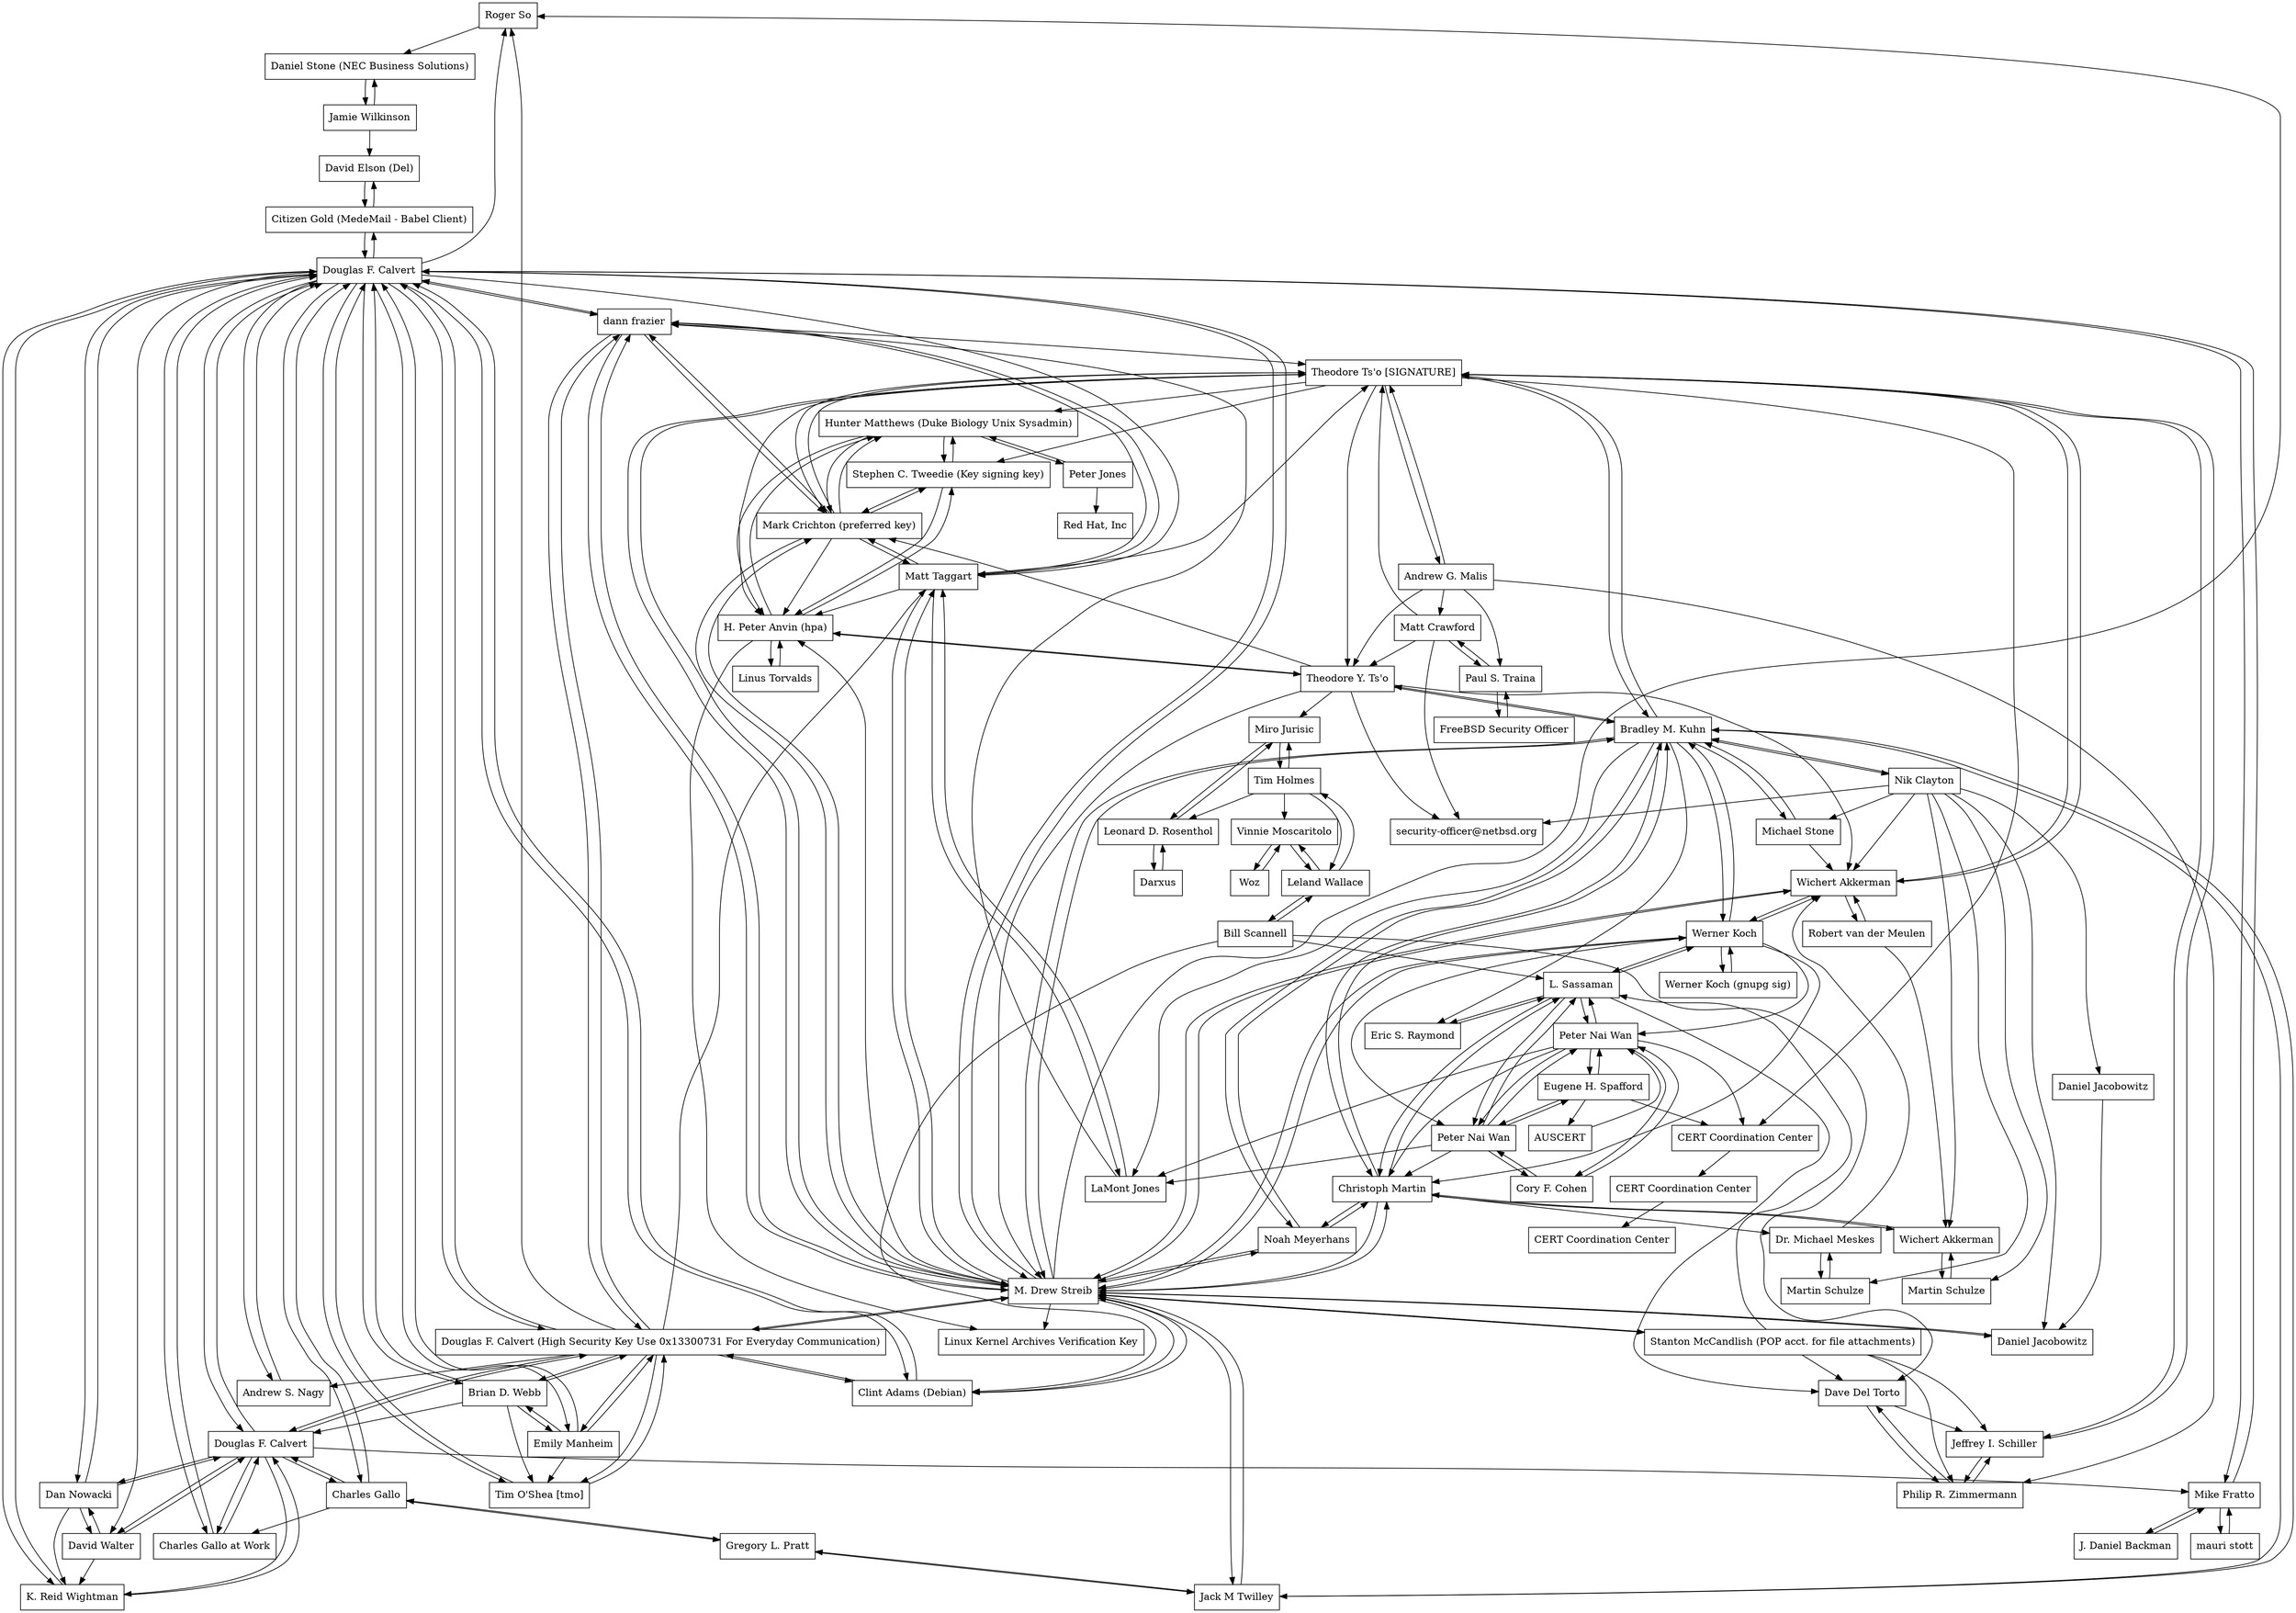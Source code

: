 digraph "debian-keyring" {
	node [label="\N", shape=box];
	graph [bb="0,0,745,687"];
	"98FAA0AD" [label="Roger So", pos="243,304", width="0.94", height="0.50"];
	"09AC0A6A" [label="L. Sassaman", pos="349,291", width="1.22", height="0.50"];
	"801EA932" [label="Martin Schulze", pos="455,117", width="1.42", height="0.50"];
	C9541FB2 [label="Douglas F. Calvert", pos="203,411", width="1.69", height="0.50"];
	F0F88438 [label="Hunter Matthews (Duke Biology Unix Sysadmin)", pos="498,306", width="4.08", height="0.50"];
	"466B4289" [label="Theodore Ts'o [SIGNATURE]", pos="413,306", width="2.58", height="0.50"];
	"4AAF00E5" [label="Dave Del Torto", pos="402,400", width="1.44", height="0.50"];
	"2C37E375" [label="Nik Clayton", pos="432,200", width="1.19", height="0.50"];
	"3CED7EFD" [label="Daniel Stone (NEC Business Solutions)", pos="162,240", width="3.33", height="0.50"];
	"43BE7544" [label="Stephen C. Tweedie (Key signing key)", pos="471,301", width="3.19", height="0.50"];
	"449FA3AB" [label="Linus Torvalds", pos="485,421", width="1.39", height="0.50"];
	"57548DCD" [label="Werner Koch (gnupg sig)", pos="229,186", width="2.19", height="0.50"];
	DB41B387 [label="Bradley M. Kuhn", pos="371,281", width="1.58", height="0.50"];
	"43CF1EE2" [label="Dan Nowacki", pos="215,457", width="1.28", height="0.50"];
	"4D0C4EE1" [label="Jeffrey I. Schiller", pos="455,379", width="1.58", height="0.50"];
	ED9547ED [label="Wichert Akkerman", pos="413,159", width="1.72", height="0.50"];
	13300731 [label="Douglas F. Calvert", pos="241,373", width="1.69", height="0.50"];
	"80675E65" [label="Leonard D. Rosenthol", pos="525,508", width="1.94", height="0.50"];
	"66FBC18C" [label="M. Drew Streib", pos="333,322", width="1.44", height="0.50"];
	"81B2A779" [label="Paul S. Traina", pos="582,359", width="1.31", height="0.50"];
	"00ADE049" [label="David Elson (Del)", pos="72,289", width="1.67", height="0.50"];
	A7FF7E09 [label="Daniel Jacobowitz", pos="361,138", width="1.67", height="0.50"];
	"5B26BA18" [label="Gregory L. Pratt", pos="315,486", width="1.50", height="0.50"];
	EE24429D [label="Andrew G. Malis", pos="495,365", width="1.58", height="0.50"];
	"281A810E" [label="Robert van der Meulen", pos="478,204", width="2.03", height="0.50"];
	"90C39968" [label="Peter Jones", pos="590,275", width="1.11", height="0.50"];
	AB963370 [label="Clint Adams (Debian)", pos="294,392", width="1.94", height="0.50"];
	"8421F11C" [label="Eric S. Raymond", pos="426,257", width="1.56", height="0.50"];
	"24618BF6" [label="LaMont Jones", pos="283,247", width="1.33", height="0.50"];
	"2BCBC621" [label="H. Peter Anvin (hpa)", pos="408,360", width="1.86", height="0.50"];
	"20B19259" [label="CERT Coordination Center", pos="465,19", width="2.36", height="0.50"];
	FDEC5969 [label="Citizen Gold (MedeMail - Babel Client)", pos="151,323", width="3.36", height="0.50"];
	F8376205 [label="security-officer@netbsd.org", pos="501,268", width="2.39", height="0.50"];
	F9773357 [label="Bill Scannell", pos="346,430", width="1.25", height="0.50"];
	"5B0358A2" [label="Werner Koch", pos="308,250", width="1.28", height="0.50"];
	C8FEE085 [label="J. Daniel Backman", pos="65,386", width="1.72", height="0.50"];
	C7849372 [label="Andrew S. Nagy", pos="235,433", width="1.53", height="0.50"];
	DB42A60E [label="Red Hat, Inc", pos="669,249", width="1.22", height="0.50"];
	"2DE30EC1" [label="CERT Coordination Center", pos="403,195", width="2.36", height="0.50"];
	"02D77DD6" [label="K. Reid Wightman", pos="185,449", width="1.69", height="0.50"];
	AFEEFE80 [label="Mark Crichton (preferred key)", pos="390,331", width="2.58", height="0.50"];
	"7314216F" [label="Emily Manheim", pos="178,372", width="1.50", height="0.50"];
	"93674C40" [label="Theodore Y. Ts'o", pos="429,339", width="1.56", height="0.50"];
	"63FD4B8A" [label="Charles Gallo at Work", pos="226,473", width="1.94", height="0.50"];
	"007F7B38" [label="Jack M Twilley", pos="334,379", width="1.44", height="0.50"];
	"4BD6B383" [label="Mike Fratto", pos="147,391", width="1.14", height="0.50"];
	"2FA3BC2D" [label="Wichert Akkerman", pos="393,262", width="1.72", height="0.50"];
	A79FDB0F [label="Cory F. Cohen", pos="285,106", width="1.36", height="0.50"];
	"0B3EF042" [label="Vinnie Moscaritolo", pos="422,590", width="1.75", height="0.50"];
	E0A38377 [label="Daniel Jacobowitz", pos="352,233", width="1.67", height="0.50"];
	"29F19BD1" [label="Dr. Michael Meskes", pos="382,173", width="1.81", height="0.50"];
	"11404EC3" [label="Noah Meyerhans", pos="293,272", width="1.56", height="0.50"];
	"492C7382" [label="Charles Gallo", pos="258,464", width="1.31", height="0.50"];
	AE8F7CF5 [label="Martin Schulze", pos="495,140", width="1.42", height="0.50"];
	C7A966DD [label="Philip R. Zimmermann", pos="448,434", width="2.03", height="0.50"];
	AC7F8CB2 [label="Tim O'Shea [tmo]", pos="181,312", width="1.61", height="0.50"];
	"720360CD" [label=AUSCERT, pos="261,113", width="1.11", height="0.50"];
	EA291785 [label="Matt Taggart", pos="316,344", width="1.25", height="0.50"];
	DC60654E [label="Miro Jurisic", pos="469,446", width="1.19", height="0.50"];
	"8B4608A1" [label="Peter Nai Wan", pos="288,193", width="1.33", height="0.50"];
	"517D0F0E" [label="Linux Kernel Archives Verification Key", pos="361,403", width="3.33", height="0.50"];
	F95C2F6D [label="Christoph Martin", pos="337,237", width="1.56", height="0.50"];
	"148C6F43" [label=Woz, pos="437,668", width="0.75", height="0.50"];
	"0B1770DB" [label="Douglas F. Calvert (High Security Key Use 0x13300731 For Everyday Communication)", pos="255,348", width="7.06", height="0.50"];
	"3D97C149" [label="Michael Stone", pos="455,233", width="1.36", height="0.50"];
	"8C0962D5" [label="Stanton McCandlish (POP acct. for file attachments)", pos="370,368", width="4.31", height="0.50"];
	"0E9FF879" [label=Darxus, pos="584,562", width="0.81", height="0.50"];
	"9E22EA50" [label="Tim Holmes", pos="462,528", width="1.19", height="0.50"];
	"09590CFD" [label="Peter Nai Wan", pos="322,186", width="1.33", height="0.50"];
	"4F581493" [label="mauri stott", pos="91,462", width="1.06", height="0.50"];
	"6A9591D0" [label="CERT Coordination Center", pos="442,99", width="2.36", height="0.50"];
	FC0C02D5 [label="Eugene H. Spafford", pos="338,123", width="1.75", height="0.50"];
	"2CFD1C38" [label="Jamie Wilkinson", pos="80,215", width="1.56", height="0.50"];
	"2C54C8FA" [label="Leland Wallace", pos="382,524", width="1.44", height="0.50"];
	EECC734A [label="Brian D. Webb", pos="179,345", width="1.42", height="0.50"];
	DC92AE30 [label="David Walter", pos="169,415", width="1.28", height="0.50"];
	"73D288A5" [label="FreeBSD Security Officer", pos="663,372", width="2.25", height="0.50"];
	"19A42D19" [label="dann frazier", pos="299,321", width="1.17", height="0.50"];
	"566F63C5" [label="Matt Crawford", pos="507,327", width="1.39", height="0.50"];
	DB41B387 -> "007F7B38" [pos="e,335,361 358,299 351,314 342,334 338,351"];
	"66FBC18C" -> "007F7B38" [pos="e,327,361 327,340 327,344 327,347 327,351"];
	"5B26BA18" -> "007F7B38" [pos="e,335,397 323,468 327,451 332,426 334,407"];
	FDEC5969 -> "00ADE049" [pos="e,125,305 125,305 125,305 125,305 125,305"];
	"2CFD1C38" -> "00ADE049" [pos="e,74,271 78,233 77,242 76,251 75,261"];
	"43CF1EE2" -> "02D77DD6" [pos="e,185,449 185,449 185,449 185,449 185,449"];
	C9541FB2 -> "02D77DD6" [pos="e,185,431 186,429 186,429 186,429 186,430"];
	DC92AE30 -> "02D77DD6" [pos="e,178,433 178,433 178,433 178,433 178,433"];
	13300731 -> "02D77DD6" [pos="e,191,431 219,391 211,400 203,412 196,422"];
	A79FDB0F -> "09590CFD" [pos="e,307,168 287,124 290,134 296,147 302,159"];
	"5B0358A2" -> "09590CFD" [pos="e,318,204 312,232 313,226 315,220 316,214"];
	"09AC0A6A" -> "09590CFD" [pos="e,332,204 349,273 346,257 341,232 335,214"];
	"720360CD" -> "09590CFD" [pos="e,307,168 276,131 283,140 292,151 300,160"];
	"8B4608A1" -> "09590CFD" [pos="e,322,186 322,186 322,186 322,186 322,186"];
	FC0C02D5 -> "09590CFD" [pos="e,320,168 327,141 325,146 324,152 322,158"];
	"09590CFD" -> "09AC0A6A" [pos="e,339,273 321,204 324,221 330,245 336,263"];
	"8421F11C" -> "09AC0A6A" [pos="e,370,275 370,275 370,275 370,275 370,275"];
	"5B0358A2" -> "09AC0A6A" [pos="e,323,273 318,268 318,268 318,268 318,268"];
	"8C0962D5" -> "09AC0A6A" [pos="e,354,309 365,350 363,341 359,329 357,319"];
	"8B4608A1" -> "09AC0A6A" [pos="e,331,273 293,211 301,226 313,247 325,265"];
	F95C2F6D -> "09AC0A6A" [pos="e,339,273 335,255 335,258 336,260 336,263"];
	F9773357 -> "09AC0A6A" [pos="e,349,309 346,412 347,388 348,347 349,319"];
	"7314216F" -> "0B1770DB" [pos="e,232,361 232,361 232,361 232,361 232,361"];
	C9541FB2 -> "0B1770DB" [pos="e,247,366 225,393 231,387 236,380 241,374"];
	AC7F8CB2 -> "0B1770DB" [pos="e,204,330 204,330 204,330 204,330 204,330"];
	13300731 -> "0B1770DB" [pos="e,257,355 257,355 257,355 257,355 257,355"];
	"66FBC18C" -> "0B1770DB" [pos="e,281,332 281,332 281,332 281,332 281,332"];
	EECC734A -> "0B1770DB" [pos="e,230,353 230,353 230,353 230,353 230,353"];
	AB963370 -> "0B1770DB" [pos="e,279,366 286,374 286,374 286,374 286,374"];
	"19A42D19" -> "0B1770DB" [pos="e,259,339 259,339 259,339 259,339 259,339"];
	"9E22EA50" -> "0B3EF042" [pos="e,434,572 450,546 447,551 443,557 439,563"];
	"148C6F43" -> "0B3EF042" [pos="e,431,608 439,650 438,640 436,629 434,618"];
	"2C54C8FA" -> "0B3EF042" [pos="e,404,572 386,542 389,548 393,556 398,563"];
	"80675E65" -> "0E9FF879" [pos="e,555,544 536,526 539,530 543,534 547,538"];
	DB41B387 -> "11404EC3" [pos="e,314,268 314,268 314,268 314,268 314,268"];
	"66FBC18C" -> "11404EC3" [pos="e,317,290 327,304 326,302 324,300 323,298"];
	F95C2F6D -> "11404EC3" [pos="e,304,255 304,255 304,255 304,255 304,255"];
	"7314216F" -> 13300731 [pos="e,232,377 232,377 232,377 232,377 232,377"];
	"43CF1EE2" -> 13300731 [pos="e,241,391 226,439 231,428 235,413 239,401"];
	C9541FB2 -> 13300731 [pos="e,231,391 230,393 230,393 230,393 231,392"];
	"63FD4B8A" -> 13300731 [pos="e,243,391 234,455 237,440 241,418 242,401"];
	AC7F8CB2 -> 13300731 [pos="e,215,355 192,330 197,336 202,342 208,348"];
	"4BD6B383" -> 13300731 [pos="e,188,389 188,389 188,389 188,389 188,389"];
	C7849372 -> 13300731 [pos="e,245,391 242,415 243,410 244,406 244,401"];
	EECC734A -> 13300731 [pos="e,204,363 204,363 204,363 204,363 204,363"];
	"66FBC18C" -> 13300731 [pos="e,262,355 287,340 281,343 276,346 271,349"];
	AB963370 -> 13300731 [pos="e,261,374 261,374 261,374 261,374 261,374"];
	"0B1770DB" -> 13300731 [pos="e,239,366 239,366 239,366 239,366 239,366"];
	FDEC5969 -> 13300731 [pos="e,196,355 172,341 176,344 182,347 187,350"];
	"02D77DD6" -> 13300731 [pos="e,233,391 204,431 212,422 221,410 228,400"];
	"19A42D19" -> 13300731 [pos="e,252,355 269,339 266,342 262,345 259,348"];
	"492C7382" -> 13300731 [pos="e,250,391 260,446 258,433 255,416 252,401"];
	"0B3EF042" -> "148C6F43" [pos="e,428,650 420,608 421,618 423,629 425,640"];
	AFEEFE80 -> "19A42D19" [pos="e,299,321 299,321 299,321 299,321 299,321"];
	"66FBC18C" -> "19A42D19" [pos="e,299,321 299,321 299,321 299,321 299,321"];
	"24618BF6" -> "19A42D19" [pos="e,295,303 287,265 289,274 291,284 293,293"];
	"0B1770DB" -> "19A42D19" [pos="e,294,330 294,330 294,330 294,330 294,330"];
	EA291785 -> "19A42D19" [pos="e,311,326 311,326 311,326 311,326 311,326"];
	13300731 -> "19A42D19" [pos="e,287,339 271,355 274,352 277,349 280,346"];
	"6A9591D0" -> "20B19259" [pos="e,460,37 447,81 450,71 454,58 457,47"];
	DB41B387 -> "24618BF6" [pos="e,324,263 324,263 324,263 324,263 324,263"];
	"09590CFD" -> "24618BF6" [pos="e,294,229 310,204 307,209 303,215 299,220"];
	"8B4608A1" -> "24618BF6" [pos="e,285,229 286,211 286,214 286,216 286,219"];
	EA291785 -> "24618BF6" [pos="e,295,265 315,326 312,311 305,291 299,274"];
	"2FA3BC2D" -> "281A810E" [pos="e,460,222 429,244 437,239 445,233 452,228"];
	"801EA932" -> "29F19BD1" [pos="e,395,155 419,135 414,139 408,144 402,148"];
	F95C2F6D -> "29F19BD1" [pos="e,369,191 350,219 354,213 359,206 363,200"];
	AFEEFE80 -> "2BCBC621" [pos="e,401,349 401,349 401,349 401,349 401,349"];
	"93674C40" -> "2BCBC621" [pos="e,407,357 407,357 407,357 407,357 407,357"];
	F0F88438 -> "2BCBC621" [pos="e,426,342 454,324 447,328 441,332 434,336"];
	"466B4289" -> "2BCBC621" [pos="e,410,342 411,324 411,327 411,329 411,332"];
	EA291785 -> "2BCBC621" [pos="e,361,352 361,352 361,352 361,352 361,352"];
	"66FBC18C" -> "2BCBC621" [pos="e,373,342 369,340 369,340 369,340 369,340"];
	"43BE7544" -> "2BCBC621" [pos="e,418,342 441,319 436,324 430,329 425,335"];
	"449FA3AB" -> "2BCBC621" [pos="e,441,378 471,403 465,397 457,390 449,384"];
	DB41B387 -> "2C37E375" [pos="e,424,218 391,263 400,253 410,238 418,227"];
	"9E22EA50" -> "2C54C8FA" [pos="e,419,519 419,519 419,519 419,519 419,519"];
	"0B3EF042" -> "2C54C8FA" [pos="e,400,542 417,572 414,566 410,558 405,551"];
	F9773357 -> "2C54C8FA" [pos="e,369,506 347,448 350,462 357,481 364,497"];
	"3CED7EFD" -> "2CFD1C38" [pos="e,126,222 126,222 126,222 126,222 126,222"];
	"09590CFD" -> "2DE30EC1" [pos="e,370,191 370,191 370,191 370,191 370,191"];
	"466B4289" -> "2DE30EC1" [pos="e,405,213 411,288 410,270 408,244 406,223"];
	FC0C02D5 -> "2DE30EC1" [pos="e,387,177 354,141 362,150 371,160 380,169"];
	"2C37E375" -> "2FA3BC2D" [pos="e,405,244 421,218 418,223 414,229 410,235"];
	"281A810E" -> "2FA3BC2D" [pos="e,408,244 438,222 431,227 423,233 416,238"];
	"66FBC18C" -> "2FA3BC2D" [pos="e,383,280 360,304 366,299 371,293 376,288"];
	"29F19BD1" -> "2FA3BC2D" [pos="e,391,244 384,191 386,203 388,220 390,234"];
	"93674C40" -> "2FA3BC2D" [pos="e,401,280 420,321 416,312 411,300 405,289"];
	"5B0358A2" -> "2FA3BC2D" [pos="e,354,263 354,263 354,263 354,263 354,263"];
	"3D97C149" -> "2FA3BC2D" [pos="e,416,251 416,251 416,251 416,251 416,251"];
	"466B4289" -> "2FA3BC2D" [pos="e,409,280 412,288 412,288 412,288 412,288"];
	"98FAA0AD" -> "3CED7EFD" [pos="e,185,258 220,286 212,279 202,272 193,264"];
	"2CFD1C38" -> "3CED7EFD" [pos="e,117,233 117,233 117,233 117,233 117,233"];
	"2C37E375" -> "3D97C149" [pos="e,445,218 445,218 445,218 445,218 445,218"];
	DB41B387 -> "3D97C149" [pos="e,434,251 415,263 419,261 422,259 425,257"];
	AFEEFE80 -> "43BE7544" [pos="e,453,313 453,313 453,313 453,313 453,313"];
	"2BCBC621" -> "43BE7544" [pos="e,459,319 436,342 442,337 447,332 452,326"];
	F0F88438 -> "43BE7544" [pos="e,471,301 471,301 471,301 471,301 471,301"];
	"466B4289" -> "43BE7544" [pos="e,471,301 471,301 471,301 471,301 471,301"];
	C9541FB2 -> "43CF1EE2" [pos="e,203,439 201,429 201,429 201,429 201,429"];
	DC92AE30 -> "43CF1EE2" [pos="e,186,439 180,433 180,433 180,433 180,433"];
	13300731 -> "43CF1EE2" [pos="e,215,439 229,391 224,403 220,417 217,429"];
	"2BCBC621" -> "449FA3AB" [pos="e,452,403 422,378 428,384 436,391 444,397"];
	AFEEFE80 -> "466B4289" [pos="e,413,313 413,313 413,313 413,313 413,313"];
	DB41B387 -> "466B4289" [pos="e,389,299 389,299 389,299 389,299 389,299"];
	"66FBC18C" -> "466B4289" [pos="e,385,317 385,317 385,317 385,317 385,317"];
	"4D0C4EE1" -> "466B4289" [pos="e,430,324 450,361 446,353 441,342 435,333"];
	EA291785 -> "466B4289" [pos="e,366,324 361,326 361,326 361,326 361,326"];
	"19A42D19" -> "466B4289" [pos="e,341,315 341,315 341,315 341,315 341,315"];
	EE24429D -> "466B4289" [pos="e,448,324 479,347 472,342 465,336 456,330"];
	"566F63C5" -> "466B4289" [pos="e,457,316 457,316 457,316 457,316 457,316"];
	"2FA3BC2D" -> "466B4289" [pos="e,397,288 394,280 394,280 394,280 394,280"];
	C9541FB2 -> "492C7382" [pos="e,230,446 213,429 216,432 219,435 223,439"];
	"5B26BA18" -> "492C7382" [pos="e,288,468 288,468 288,468 288,468 288,468"];
	13300731 -> "492C7382" [pos="e,249,446 239,391 240,404 243,422 246,436"];
	C7A966DD -> "4AAF00E5" [pos="e,433,416 433,416 433,416 433,416 433,416"];
	"09AC0A6A" -> "4AAF00E5" [pos="e,393,382 358,309 367,327 379,353 389,373"];
	"8C0962D5" -> "4AAF00E5" [pos="e,388,386 388,386 388,386 388,386 388,386"];
	F9773357 -> "4AAF00E5" [pos="e,380,412 380,412 380,412 380,412 380,412"];
	"4F581493" -> "4BD6B383" [pos="e,139,409 112,444 120,436 127,426 133,418"];
	C9541FB2 -> "4BD6B383" [pos="e,153,393 153,393 153,393 153,393 153,393"];
	C8FEE085 -> "4BD6B383" [pos="e,127,395 127,395 127,395 127,395 127,395"];
	13300731 -> "4BD6B383" [pos="e,180,378 180,378 180,378 180,378 180,378"];
	"4AAF00E5" -> "4D0C4EE1" [pos="e,448,382 448,382 448,382 448,382 448,382"];
	C7A966DD -> "4D0C4EE1" [pos="e,458,397 456,416 456,413 457,410 457,407"];
	"8C0962D5" -> "4D0C4EE1" [pos="e,455,379 455,379 455,379 455,379 455,379"];
	"466B4289" -> "4D0C4EE1" [pos="e,437,361 417,324 421,332 426,343 432,352"];
	"4BD6B383" -> "4F581493" [pos="e,97,444 124,409 117,417 109,427 103,435"];
	"66FBC18C" -> "517D0F0E" [pos="e,355,385 339,340 343,350 347,363 352,375"];
	"2BCBC621" -> "517D0F0E" [pos="e,381,385 388,378 388,378 388,378 388,378"];
	"81B2A779" -> "566F63C5" [pos="e,557,341 557,341 557,341 557,341 557,341"];
	EE24429D -> "566F63C5" [pos="e,502,345 501,347 501,347 501,347 501,346"];
	"5B0358A2" -> "57548DCD" [pos="e,261,204 294,232 287,225 278,218 269,210"];
	DB41B387 -> "5B0358A2" [pos="e,350,263 350,263 350,263 350,263 350,263"];
	"66FBC18C" -> "5B0358A2" [pos="e,320,268 332,304 331,296 327,286 324,277"];
	"09AC0A6A" -> "5B0358A2" [pos="e,336,268 340,273 340,273 340,273 340,273"];
	"57548DCD" -> "5B0358A2" [pos="e,276,232 243,204 250,211 259,219 268,226"];
	"2FA3BC2D" -> "5B0358A2" [pos="e,331,247 331,247 331,247 331,247 331,247"];
	"492C7382" -> "5B26BA18" [pos="e,289,482 289,482 289,482 289,482 289,482"];
	"007F7B38" -> "5B26BA18" [pos="e,313,468 325,397 321,414 316,439 314,458"];
	C9541FB2 -> "63FD4B8A" [pos="e,212,455 203,429 204,434 206,440 208,445"];
	"492C7382" -> "63FD4B8A" [pos="e,226,473 226,473 226,473 226,473 226,473"];
	13300731 -> "63FD4B8A" [pos="e,223,455 233,391 229,406 225,427 224,445"];
	AFEEFE80 -> "66FBC18C" [pos="e,333,322 333,322 333,322 333,322 333,322"];
	DB41B387 -> "66FBC18C" [pos="e,340,304 344,299 344,299 344,299 344,299"];
	"93674C40" -> "66FBC18C" [pos="e,373,329 373,329 373,329 373,329 373,329"];
	"5B0358A2" -> "66FBC18C" [pos="e,320,304 308,268 310,276 313,286 316,295"];
	"466B4289" -> "66FBC18C" [pos="e,333,322 333,322 333,322 333,322 333,322"];
	EA291785 -> "66FBC18C" [pos="e,334,326 334,326 334,326 334,326 334,326"];
	F95C2F6D -> "66FBC18C" [pos="e,328,304 331,255 329,266 328,281 328,294"];
	"007F7B38" -> "66FBC18C" [pos="e,339,340 339,361 339,357 339,354 339,350"];
	"2FA3BC2D" -> "66FBC18C" [pos="e,343,304 366,280 361,286 355,291 350,297"];
	13300731 -> "66FBC18C" [pos="e,311,340 286,355 292,352 297,349 302,346"];
	E0A38377 -> "66FBC18C" [pos="e,331,304 342,251 338,264 335,280 332,294"];
	AB963370 -> "66FBC18C" [pos="e,329,340 310,374 315,367 320,358 325,349"];
	"8C0962D5" -> "66FBC18C" [pos="e,356,340 363,350 363,349 362,349 362,348"];
	"0B1770DB" -> "66FBC18C" [pos="e,323,330 323,330 323,330 323,330 323,330"];
	"11404EC3" -> "66FBC18C" [pos="e,310,304 300,290 301,292 302,294 304,296"];
	"19A42D19" -> "66FBC18C" [pos="e,333,322 333,322 333,322 333,322 333,322"];
	"2DE30EC1" -> "6A9591D0" [pos="e,435,117 410,177 416,163 424,143 431,126"];
	FC0C02D5 -> "720360CD" [pos="e,275,115 275,115 275,115 275,115 275,115"];
	EECC734A -> "7314216F" [pos="e,172,363 172,363 172,363 172,363 172,363"];
	"0B1770DB" -> "7314216F" [pos="e,183,366 183,366 183,366 183,366 183,366"];
	13300731 -> "7314216F" [pos="e,180,370 180,370 180,370 180,370 180,370"];
	"81B2A779" -> "73D288A5" [pos="e,629,373 629,373 629,373 629,373 629,373"];
	"2C37E375" -> "801EA932" [pos="e,450,135 437,182 440,171 444,157 447,145"];
	"29F19BD1" -> "801EA932" [pos="e,439,135 414,155 420,151 426,146 432,142"];
	"9E22EA50" -> "80675E65" [pos="e,505,514 505,514 505,514 505,514 505,514"];
	DC60654E -> "80675E65" [pos="e,500,490 478,464 482,470 487,476 493,482"];
	"0E9FF879" -> "80675E65" [pos="e,554,526 572,544 569,540 565,537 561,533"];
	"73D288A5" -> "81B2A779" [pos="e,582,359 582,359 582,359 582,359 582,359"];
	EE24429D -> "81B2A779" [pos="e,552,361 552,361 552,361 552,361 552,361"];
	"566F63C5" -> "81B2A779" [pos="e,535,345 535,345 535,345 535,345 535,345"];
	DB41B387 -> "8421F11C" [pos="e,412,263 412,263 412,263 412,263 412,263"];
	"09AC0A6A" -> "8421F11C" [pos="e,399,275 393,278 393,278 393,278 393,278"];
	A79FDB0F -> "8B4608A1" [pos="e,282,175 280,124 279,136 280,151 281,165"];
	"09590CFD" -> "8B4608A1" [pos="e,288,193 288,193 288,193 288,193 288,193"];
	"5B0358A2" -> "8B4608A1" [pos="e,295,211 302,232 301,228 300,224 298,221"];
	"09AC0A6A" -> "8B4608A1" [pos="e,306,211 343,273 336,258 324,237 312,219"];
	FC0C02D5 -> "8B4608A1" [pos="e,295,175 318,141 312,148 306,157 300,166"];
	"66FBC18C" -> "8C0962D5" [pos="e,347,350 339,340 339,341 340,341 340,342"];
	F0F88438 -> "90C39968" [pos="e,569,288 569,288 569,288 569,288 569,288"];
	DB41B387 -> "93674C40" [pos="e,401,321 381,299 385,304 389,309 394,314"];
	"2BCBC621" -> "93674C40" [pos="e,430,342 430,342 430,342 430,342 430,342"];
	"466B4289" -> "93674C40" [pos="e,422,324 422,324 422,324 422,324 422,324"];
	EE24429D -> "93674C40" [pos="e,449,347 449,347 449,347 449,347 449,347"];
	"566F63C5" -> "93674C40" [pos="e,457,335 457,335 457,335 457,335 457,335"];
	"66FBC18C" -> "98FAA0AD" [pos="e,277,311 281,312 281,312 281,312 281,312"];
	"0B1770DB" -> "98FAA0AD" [pos="e,248,322 250,330 250,330 250,330 250,330"];
	13300731 -> "98FAA0AD" [pos="e,242,322 242,355 242,348 242,340 242,332"];
	DC60654E -> "9E22EA50" [pos="e,458,510 462,464 460,475 459,488 458,500"];
	"2C54C8FA" -> "9E22EA50" [pos="e,434,532 434,532 434,532 434,532 434,532"];
	"09590CFD" -> A79FDB0F [pos="e,299,124 319,168 315,158 309,145 304,133"];
	"8B4608A1" -> A79FDB0F [pos="e,291,124 292,175 293,163 293,148 292,134"];
	"2C37E375" -> A7FF7E09 [pos="e,382,156 411,182 404,176 397,169 390,163"];
	"66FBC18C" -> AB963370 [pos="e,298,374 315,340 311,347 306,356 302,365"];
	"0B1770DB" -> AB963370 [pos="e,269,374 263,366 263,366 263,366 263,366"];
	F9773357 -> AB963370 [pos="e,319,410 321,412 321,412 321,412 321,412"];
	13300731 -> AB963370 [pos="e,272,391 272,391 272,391 272,391 272,391"];
	EECC734A -> AC7F8CB2 [pos="e,180,327 180,327 180,327 180,327 180,327"];
	"7314216F" -> AC7F8CB2 [pos="e,180,330 179,354 179,349 179,345 180,340"];
	"0B1770DB" -> AC7F8CB2 [pos="e,232,330 232,330 232,330 232,330 232,330"];
	13300731 -> AC7F8CB2 [pos="e,208,330 231,355 227,349 221,343 215,337"];
	"2C37E375" -> AE8F7CF5 [pos="e,475,158 451,182 457,177 462,171 468,166"];
	ED9547ED -> AE8F7CF5 [pos="e,475,150 475,150 475,150 475,150 475,150"];
	"66FBC18C" -> AFEEFE80 [pos="e,385,334 385,334 385,334 385,334 385,334"];
	"93674C40" -> AFEEFE80 [pos="e,390,331 390,331 390,331 390,331 390,331"];
	F0F88438 -> AFEEFE80 [pos="e,400,324 400,324 400,324 400,324 400,324"];
	"466B4289" -> AFEEFE80 [pos="e,389,324 389,324 389,324 389,324 389,324"];
	EA291785 -> AFEEFE80 [pos="e,361,342 361,342 361,342 361,342 361,342"];
	"19A42D19" -> AFEEFE80 [pos="e,341,332 341,332 341,332 341,332 341,332"];
	"43BE7544" -> AFEEFE80 [pos="e,405,319 405,319 405,319 405,319 405,319"];
	"0B1770DB" -> C7849372 [pos="e,239,415 251,366 249,377 245,392 242,405"];
	13300731 -> C7849372 [pos="e,231,415 233,391 232,396 232,400 231,405"];
	"4AAF00E5" -> C7A966DD [pos="e,415,418 415,418 415,418 415,418 415,418"];
	"8C0962D5" -> C7A966DD [pos="e,426,416 391,386 400,393 409,402 418,409"];
	"4D0C4EE1" -> C7A966DD [pos="e,444,416 446,397 446,400 445,403 445,406"];
	EE24429D -> C7A966DD [pos="e,461,416 483,383 478,390 472,399 467,408"];
	"4BD6B383" -> C8FEE085 [pos="e,106,382 106,382 106,382 106,382 106,382"];
	EECC734A -> C9541FB2 [pos="e,196,393 186,363 188,369 190,376 193,383"];
	"43CF1EE2" -> C9541FB2 [pos="e,214,429 216,439 216,439 216,439 216,439"];
	"0B1770DB" -> C9541FB2 [pos="e,210,393 231,366 226,372 221,378 216,385"];
	"63FD4B8A" -> C9541FB2 [pos="e,215,429 225,455 223,450 221,444 219,438"];
	DC92AE30 -> C9541FB2 [pos="e,203,411 203,411 203,411 203,411 203,411"];
	"02D77DD6" -> C9541FB2 [pos="e,201,429 200,431 200,431 200,431 200,430"];
	"492C7382" -> C9541FB2 [pos="e,230,429 247,446 244,443 241,440 237,436"];
	13300731 -> C9541FB2 [pos="e,213,393 214,391 214,391 214,391 214,392"];
	"93674C40" -> DB41B387 [pos="e,397,299 418,321 414,316 409,311 405,306"];
	"5B0358A2" -> DB41B387 [pos="e,331,268 331,268 331,268 331,268 331,268"];
	"466B4289" -> DB41B387 [pos="e,395,288 395,288 395,288 395,288 395,288"];
	F95C2F6D -> DB41B387 [pos="e,349,263 343,255 343,255 343,255 343,255"];
	"007F7B38" -> DB41B387 [pos="e,369,299 346,361 353,346 361,326 366,309"];
	"2C37E375" -> DB41B387 [pos="e,377,263 410,218 400,228 390,242 382,254"];
	"66FBC18C" -> DB41B387 [pos="e,362,299 358,304 358,304 358,304 358,304"];
	"3D97C149" -> DB41B387 [pos="e,391,263 410,251 406,253 403,255 400,257"];
	"11404EC3" -> DB41B387 [pos="e,349,284 349,284 349,284 349,284 349,284"];
	"90C39968" -> DB42A60E [pos="e,630,262 630,262 630,262 630,262 630,262"];
	"9E22EA50" -> DC60654E [pos="e,473,464 469,510 471,500 472,486 473,474"];
	"80675E65" -> DC60654E [pos="e,494,464 516,490 512,484 507,478 501,472"];
	"93674C40" -> DC60654E [pos="e,462,428 436,357 442,374 452,399 459,418"];
	"43CF1EE2" -> DC92AE30 [pos="e,199,433 205,439 205,439 205,439 205,439"];
	C9541FB2 -> DC92AE30 [pos="e,169,415 169,415 169,415 169,415 169,415"];
	13300731 -> DC92AE30 [pos="e,200,397 210,391 210,391 209,392 209,392"];
	"2C37E375" -> E0A38377 [pos="e,389,218 389,218 389,218 389,218 389,218"];
	"66FBC18C" -> E0A38377 [pos="e,353,251 342,304 346,291 350,275 352,261"];
	A7FF7E09 -> E0A38377 [pos="e,354,215 359,156 358,170 356,189 355,205"];
	AFEEFE80 -> EA291785 [pos="e,316,344 316,344 316,344 316,344 316,344"];
	"66FBC18C" -> EA291785 [pos="e,314,340 314,340 314,340 314,340 314,340"];
	"24618BF6" -> EA291785 [pos="e,304,326 283,265 286,280 293,300 300,317"];
	"0B1770DB" -> EA291785 [pos="e,316,344 316,344 316,344 316,344 316,344"];
	"19A42D19" -> EA291785 [pos="e,305,339 305,339 305,339 305,339 305,339"];
	13300731 -> EA291785 [pos="e,288,355 288,355 288,355 288,355 288,355"];
	"2C37E375" -> ED9547ED [pos="e,422,177 424,182 424,182 424,182 424,182"];
	"281A810E" -> ED9547ED [pos="e,440,177 452,186 451,185 450,184 448,183"];
	F95C2F6D -> ED9547ED [pos="e,401,177 362,219 372,209 385,196 395,185"];
	AE8F7CF5 -> ED9547ED [pos="e,444,145 444,145 444,145 444,145 444,145"];
	"466B4289" -> EE24429D [pos="e,459,347 428,324 435,329 442,335 451,341"];
	"7314216F" -> EECC734A [pos="e,184,354 184,354 184,354 184,354 184,354"];
	"0B1770DB" -> EECC734A [pos="e,179,345 179,345 179,345 179,345 179,345"];
	13300731 -> EECC734A [pos="e,218,355 218,355 218,355 218,355 218,355"];
	AFEEFE80 -> F0F88438 [pos="e,483,314 483,314 483,314 483,314 483,314"];
	"90C39968" -> F0F88438 [pos="e,530,288 550,281 546,282 543,283 539,284"];
	"2BCBC621" -> F0F88438 [pos="e,478,324 450,342 457,338 463,334 470,330"];
	"466B4289" -> F0F88438 [pos="e,498,306 498,306 498,306 498,306 498,306"];
	"43BE7544" -> F0F88438 [pos="e,498,306 498,306 498,306 498,306 498,306"];
	"2C37E375" -> F8376205 [pos="e,482,250 450,218 458,226 466,234 475,243"];
	"93674C40" -> F8376205 [pos="e,483,286 448,321 457,312 467,302 476,293"];
	"566F63C5" -> F8376205 [pos="e,503,286 505,309 504,305 504,300 503,296"];
	DB41B387 -> F95C2F6D [pos="e,359,255 365,263 365,263 365,263 365,263"];
	"09590CFD" -> F95C2F6D [pos="e,332,219 327,204 328,206 328,207 329,209"];
	"66FBC18C" -> F95C2F6D [pos="e,341,255 339,304 341,293 342,278 341,265"];
	"5B0358A2" -> F95C2F6D [pos="e,337,237 337,237 337,237 337,237 337,237"];
	"09AC0A6A" -> F95C2F6D [pos="e,347,255 351,273 351,270 350,268 350,265"];
	"8B4608A1" -> F95C2F6D [pos="e,317,219 308,211 308,211 309,212 309,212"];
	"11404EC3" -> F95C2F6D [pos="e,326,254 326,254 326,254 326,254 326,254"];
	ED9547ED -> F95C2F6D [pos="e,347,219 386,177 375,187 363,200 353,211"];
	"2C54C8FA" -> F9773357 [pos="e,358,448 380,506 376,492 369,473 362,457"];
	"09590CFD" -> FC0C02D5 [pos="e,339,141 333,168 335,163 336,157 338,151"];
	"8B4608A1" -> FC0C02D5 [pos="e,331,141 308,175 314,168 320,159 326,150"];
	"00ADE049" -> FDEC5969 [pos="e,98,307 98,307 98,307 98,307 98,307"];
	13300731 -> FDEC5969 [pos="e,197,341 220,355 216,352 211,349 206,346"];
}
